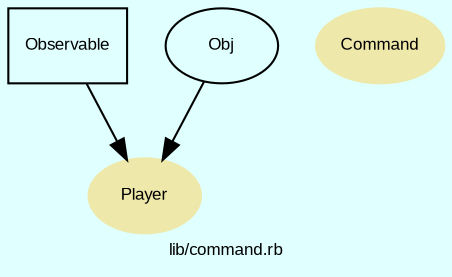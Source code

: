 digraph TopLevel {
    compound = true
    bgcolor = lightcyan1
    fontname = Arial
    fontsize = 8
    label = "lib/command.rb"
    node [
        fontname = Arial,
        fontsize = 8,
        color = black
    ]

    Player [
        fontcolor = black,
        URL = "classes/Player.html",
        shape = ellipse,
        color = palegoldenrod,
        style = filled,
        label = "Player"
    ]

    Command [
        fontcolor = black,
        URL = "classes/Command.html",
        shape = ellipse,
        color = palegoldenrod,
        style = filled,
        label = "Command"
    ]

    Observable [
        URL = "classes/Observable.html",
        shape = box,
        label = "Observable"
    ]

    Observable -> Player [

    ]

    Obj [
        URL = "classes/Obj.html",
        label = "Obj"
    ]

    Obj -> Player [

    ]

}

